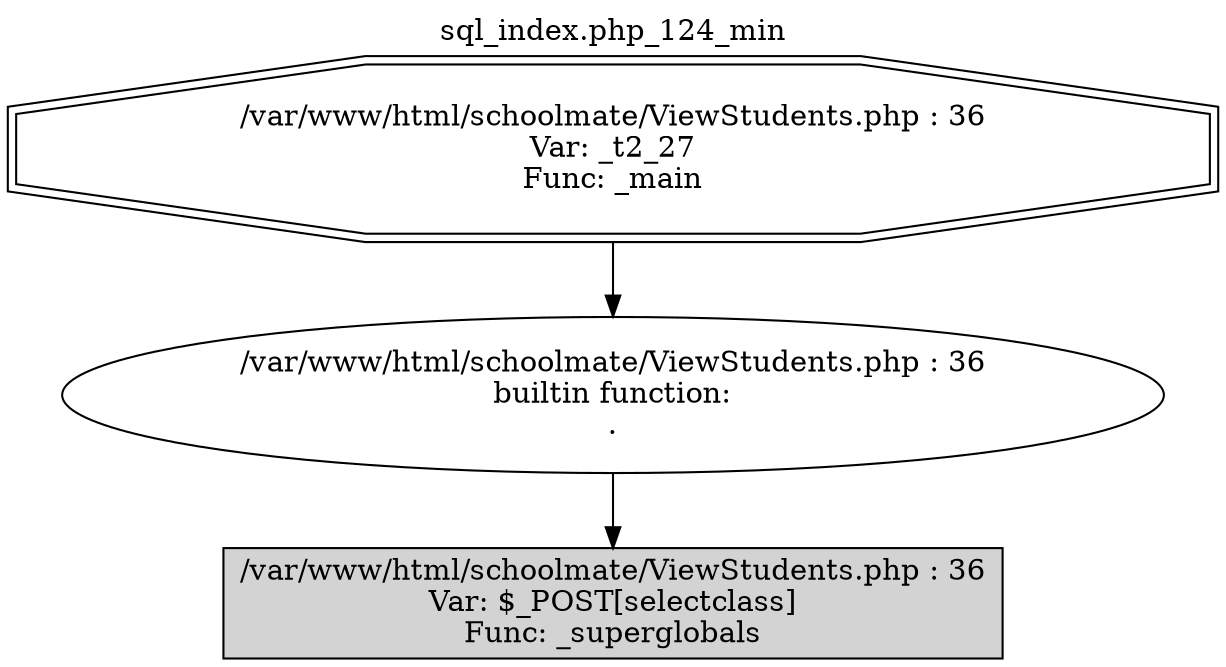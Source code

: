 digraph cfg {
  label="sql_index.php_124_min";
  labelloc=t;
  n1 [shape=doubleoctagon, label="/var/www/html/schoolmate/ViewStudents.php : 36\nVar: _t2_27\nFunc: _main\n"];
  n2 [shape=ellipse, label="/var/www/html/schoolmate/ViewStudents.php : 36\nbuiltin function:\n.\n"];
  n3 [shape=box, label="/var/www/html/schoolmate/ViewStudents.php : 36\nVar: $_POST[selectclass]\nFunc: _superglobals\n",style=filled];
  n1 -> n2;
  n2 -> n3;
}
